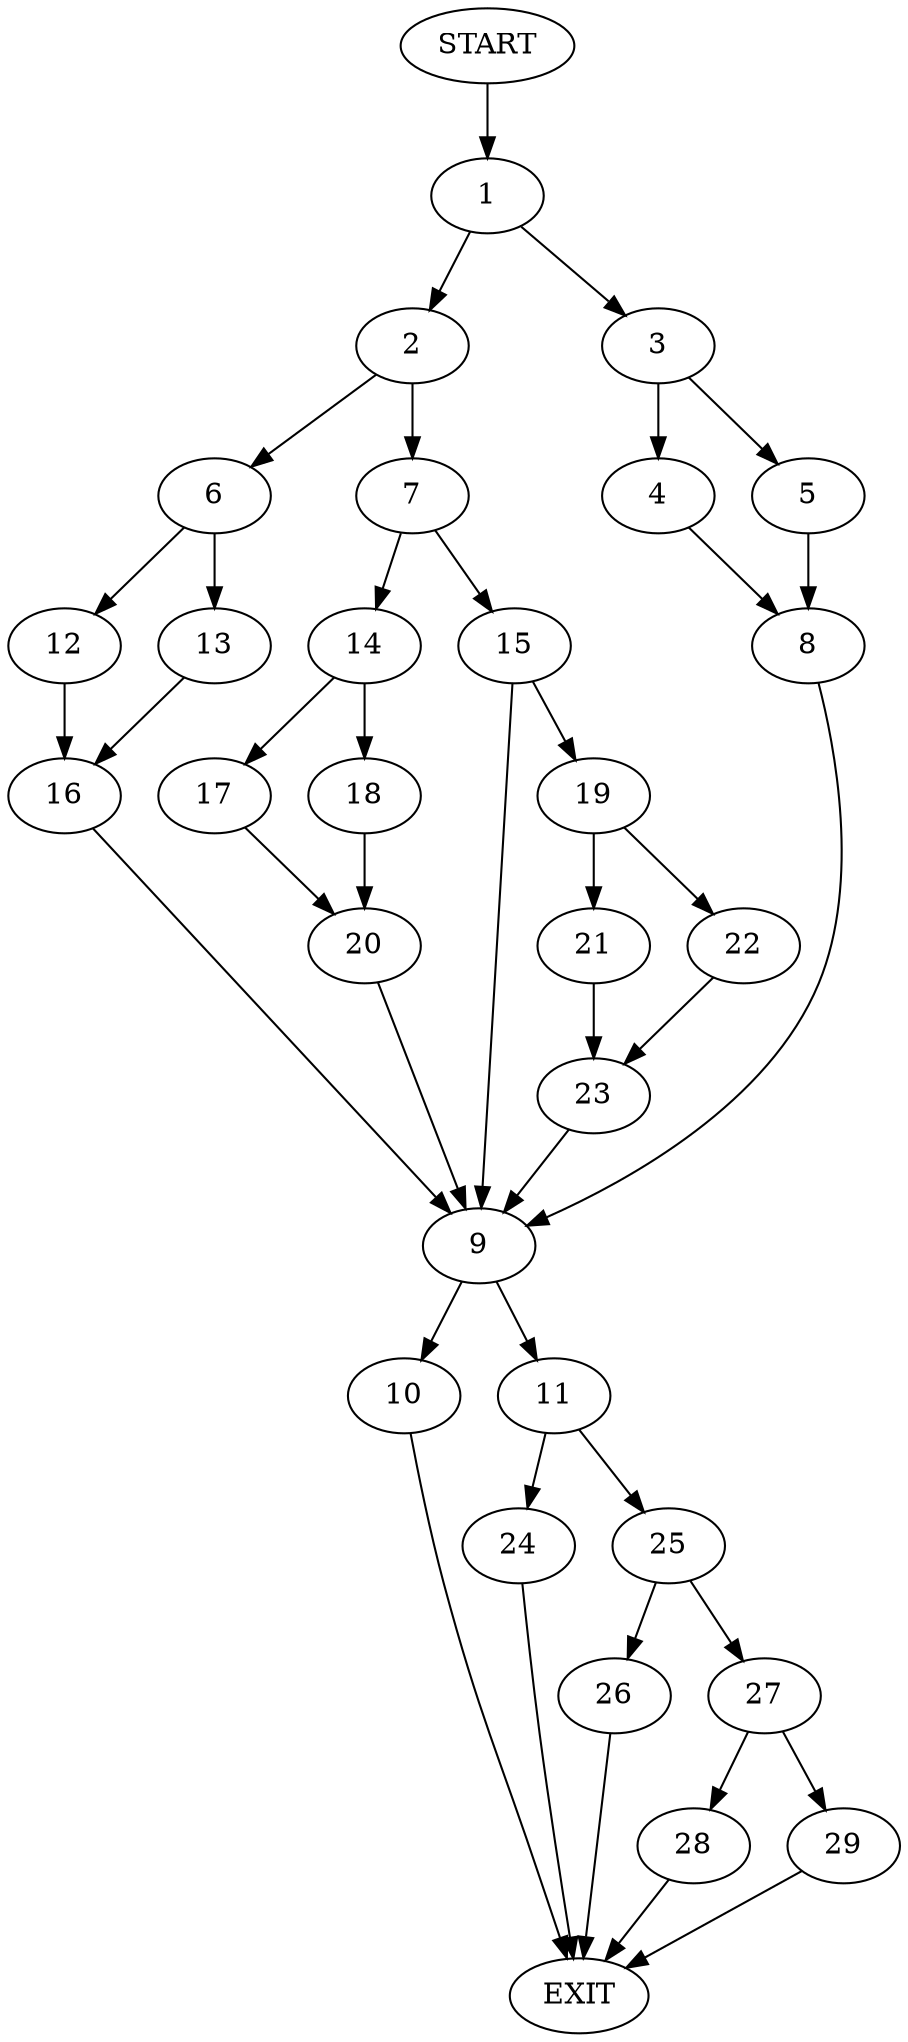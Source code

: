 digraph {
0 [label="START"]
30 [label="EXIT"]
0 -> 1
1 -> 2
1 -> 3
3 -> 4
3 -> 5
2 -> 6
2 -> 7
5 -> 8
4 -> 8
8 -> 9
9 -> 10
9 -> 11
6 -> 12
6 -> 13
7 -> 14
7 -> 15
13 -> 16
12 -> 16
16 -> 9
14 -> 17
14 -> 18
15 -> 19
15 -> 9
18 -> 20
17 -> 20
20 -> 9
19 -> 21
19 -> 22
22 -> 23
21 -> 23
23 -> 9
10 -> 30
11 -> 24
11 -> 25
24 -> 30
25 -> 26
25 -> 27
26 -> 30
27 -> 28
27 -> 29
28 -> 30
29 -> 30
}
